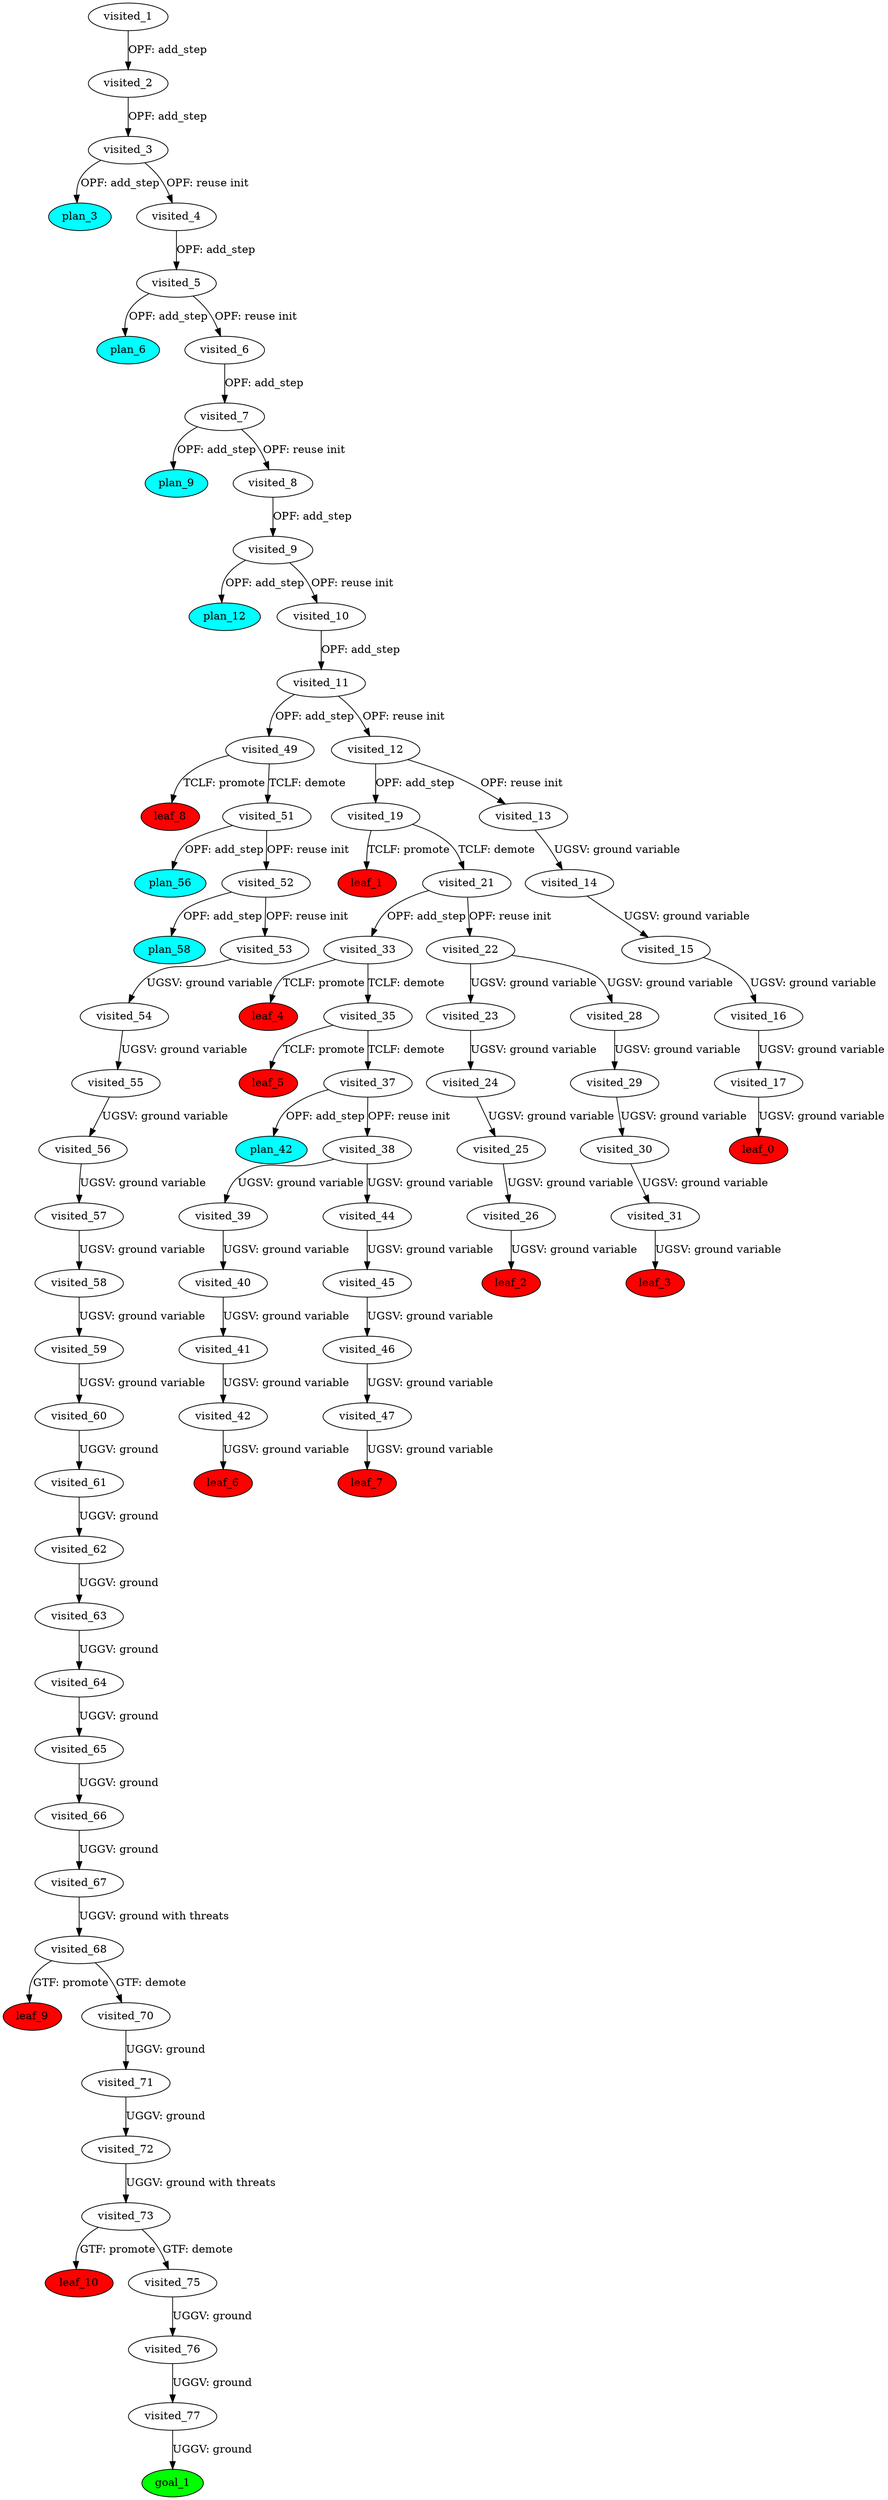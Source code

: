 digraph {
	"77ca6681-fb97-69a9-7bad-e159e9b259ba" [label=plan_0 fillcolor=cyan style=filled]
	"77ca6681-fb97-69a9-7bad-e159e9b259ba" [label=visited_1 fillcolor=white style=filled]
	"a02698ea-985c-756b-ce7d-30e34c8c230e" [label=plan_1 fillcolor=cyan style=filled]
	"77ca6681-fb97-69a9-7bad-e159e9b259ba" -> "a02698ea-985c-756b-ce7d-30e34c8c230e" [label="OPF: add_step"]
	"a02698ea-985c-756b-ce7d-30e34c8c230e" [label=visited_2 fillcolor=white style=filled]
	"6a2619ef-e1d8-864c-2fa4-cc4bbaaef35b" [label=plan_2 fillcolor=cyan style=filled]
	"a02698ea-985c-756b-ce7d-30e34c8c230e" -> "6a2619ef-e1d8-864c-2fa4-cc4bbaaef35b" [label="OPF: add_step"]
	"6a2619ef-e1d8-864c-2fa4-cc4bbaaef35b" [label=visited_3 fillcolor=white style=filled]
	"8d3e1005-e056-6fff-67cc-0ee4dab7fdcc" [label=plan_3 fillcolor=cyan style=filled]
	"6a2619ef-e1d8-864c-2fa4-cc4bbaaef35b" -> "8d3e1005-e056-6fff-67cc-0ee4dab7fdcc" [label="OPF: add_step"]
	"5d8e3949-73a0-2648-f33a-562457102ec2" [label=plan_4 fillcolor=cyan style=filled]
	"6a2619ef-e1d8-864c-2fa4-cc4bbaaef35b" -> "5d8e3949-73a0-2648-f33a-562457102ec2" [label="OPF: reuse init"]
	"5d8e3949-73a0-2648-f33a-562457102ec2" [label=visited_4 fillcolor=white style=filled]
	"1ed460b7-23dc-f810-d4ef-f59d9f9a94d0" [label=plan_5 fillcolor=cyan style=filled]
	"5d8e3949-73a0-2648-f33a-562457102ec2" -> "1ed460b7-23dc-f810-d4ef-f59d9f9a94d0" [label="OPF: add_step"]
	"1ed460b7-23dc-f810-d4ef-f59d9f9a94d0" [label=visited_5 fillcolor=white style=filled]
	"d0219bdf-c557-3873-35a3-dd256525645e" [label=plan_6 fillcolor=cyan style=filled]
	"1ed460b7-23dc-f810-d4ef-f59d9f9a94d0" -> "d0219bdf-c557-3873-35a3-dd256525645e" [label="OPF: add_step"]
	"4ad471e5-5be8-37b9-260c-53811859c275" [label=plan_7 fillcolor=cyan style=filled]
	"1ed460b7-23dc-f810-d4ef-f59d9f9a94d0" -> "4ad471e5-5be8-37b9-260c-53811859c275" [label="OPF: reuse init"]
	"4ad471e5-5be8-37b9-260c-53811859c275" [label=visited_6 fillcolor=white style=filled]
	"f57e6f5d-00e9-6548-7178-0a92e6eeba72" [label=plan_8 fillcolor=cyan style=filled]
	"4ad471e5-5be8-37b9-260c-53811859c275" -> "f57e6f5d-00e9-6548-7178-0a92e6eeba72" [label="OPF: add_step"]
	"f57e6f5d-00e9-6548-7178-0a92e6eeba72" [label=visited_7 fillcolor=white style=filled]
	"554204c2-e0af-e4e0-4bab-057a1690f9ea" [label=plan_9 fillcolor=cyan style=filled]
	"f57e6f5d-00e9-6548-7178-0a92e6eeba72" -> "554204c2-e0af-e4e0-4bab-057a1690f9ea" [label="OPF: add_step"]
	"017b868c-af98-eb89-60fc-f958fabc45ed" [label=plan_10 fillcolor=cyan style=filled]
	"f57e6f5d-00e9-6548-7178-0a92e6eeba72" -> "017b868c-af98-eb89-60fc-f958fabc45ed" [label="OPF: reuse init"]
	"017b868c-af98-eb89-60fc-f958fabc45ed" [label=visited_8 fillcolor=white style=filled]
	"fbc87746-8dd3-6aa5-1886-7bbc212f4f68" [label=plan_11 fillcolor=cyan style=filled]
	"017b868c-af98-eb89-60fc-f958fabc45ed" -> "fbc87746-8dd3-6aa5-1886-7bbc212f4f68" [label="OPF: add_step"]
	"fbc87746-8dd3-6aa5-1886-7bbc212f4f68" [label=visited_9 fillcolor=white style=filled]
	"b9ea38a5-d596-1011-332c-bc014b95a3fe" [label=plan_12 fillcolor=cyan style=filled]
	"fbc87746-8dd3-6aa5-1886-7bbc212f4f68" -> "b9ea38a5-d596-1011-332c-bc014b95a3fe" [label="OPF: add_step"]
	"2a765772-319f-3143-e6c3-5199f0b49011" [label=plan_13 fillcolor=cyan style=filled]
	"fbc87746-8dd3-6aa5-1886-7bbc212f4f68" -> "2a765772-319f-3143-e6c3-5199f0b49011" [label="OPF: reuse init"]
	"2a765772-319f-3143-e6c3-5199f0b49011" [label=visited_10 fillcolor=white style=filled]
	"d944c6ca-551d-8f2b-e5d7-f7d8294bf6ed" [label=plan_14 fillcolor=cyan style=filled]
	"2a765772-319f-3143-e6c3-5199f0b49011" -> "d944c6ca-551d-8f2b-e5d7-f7d8294bf6ed" [label="OPF: add_step"]
	"d944c6ca-551d-8f2b-e5d7-f7d8294bf6ed" [label=visited_11 fillcolor=white style=filled]
	"0b8e2cde-e854-1cec-b93f-d915fa9803ea" [label=plan_15 fillcolor=cyan style=filled]
	"d944c6ca-551d-8f2b-e5d7-f7d8294bf6ed" -> "0b8e2cde-e854-1cec-b93f-d915fa9803ea" [label="OPF: add_step"]
	"30503e38-c166-9242-a3d2-24f847a2746a" [label=plan_16 fillcolor=cyan style=filled]
	"d944c6ca-551d-8f2b-e5d7-f7d8294bf6ed" -> "30503e38-c166-9242-a3d2-24f847a2746a" [label="OPF: reuse init"]
	"30503e38-c166-9242-a3d2-24f847a2746a" [label=visited_12 fillcolor=white style=filled]
	"81fc1d3f-56bd-793e-df15-541168379668" [label=plan_17 fillcolor=cyan style=filled]
	"30503e38-c166-9242-a3d2-24f847a2746a" -> "81fc1d3f-56bd-793e-df15-541168379668" [label="OPF: add_step"]
	"a8478e7d-867d-12a6-8b2b-0a82a5b6e363" [label=plan_18 fillcolor=cyan style=filled]
	"30503e38-c166-9242-a3d2-24f847a2746a" -> "a8478e7d-867d-12a6-8b2b-0a82a5b6e363" [label="OPF: reuse init"]
	"a8478e7d-867d-12a6-8b2b-0a82a5b6e363" [label=visited_13 fillcolor=white style=filled]
	"3e6d9984-3ac5-b757-6669-f5cb6b356836" [label=plan_19 fillcolor=cyan style=filled]
	"a8478e7d-867d-12a6-8b2b-0a82a5b6e363" -> "3e6d9984-3ac5-b757-6669-f5cb6b356836" [label="UGSV: ground variable"]
	"3e6d9984-3ac5-b757-6669-f5cb6b356836" [label=visited_14 fillcolor=white style=filled]
	"cafeb5ed-2f4d-3201-4ca6-66f2d0436d90" [label=plan_20 fillcolor=cyan style=filled]
	"3e6d9984-3ac5-b757-6669-f5cb6b356836" -> "cafeb5ed-2f4d-3201-4ca6-66f2d0436d90" [label="UGSV: ground variable"]
	"cafeb5ed-2f4d-3201-4ca6-66f2d0436d90" [label=visited_15 fillcolor=white style=filled]
	"4274850c-56d3-c165-18ef-67f114eb391f" [label=plan_21 fillcolor=cyan style=filled]
	"cafeb5ed-2f4d-3201-4ca6-66f2d0436d90" -> "4274850c-56d3-c165-18ef-67f114eb391f" [label="UGSV: ground variable"]
	"4274850c-56d3-c165-18ef-67f114eb391f" [label=visited_16 fillcolor=white style=filled]
	"c194a479-0175-01bf-74d0-70c376e1dad3" [label=plan_22 fillcolor=cyan style=filled]
	"4274850c-56d3-c165-18ef-67f114eb391f" -> "c194a479-0175-01bf-74d0-70c376e1dad3" [label="UGSV: ground variable"]
	"c194a479-0175-01bf-74d0-70c376e1dad3" [label=visited_17 fillcolor=white style=filled]
	"12168355-1d23-1447-92e9-16a1aab7f4be" [label=plan_23 fillcolor=cyan style=filled]
	"c194a479-0175-01bf-74d0-70c376e1dad3" -> "12168355-1d23-1447-92e9-16a1aab7f4be" [label="UGSV: ground variable"]
	"12168355-1d23-1447-92e9-16a1aab7f4be" [label=visited_18 fillcolor=white style=filled]
	"12168355-1d23-1447-92e9-16a1aab7f4be" [label=leaf_0 fillcolor=red style=filled]
	"81fc1d3f-56bd-793e-df15-541168379668" [label=visited_19 fillcolor=white style=filled]
	"a49b8476-5f09-f3f3-6dba-40f5df0de66d" [label=plan_24 fillcolor=cyan style=filled]
	"81fc1d3f-56bd-793e-df15-541168379668" -> "a49b8476-5f09-f3f3-6dba-40f5df0de66d" [label="TCLF: promote"]
	"6590d966-7e79-fc00-fcc9-feef45302005" [label=plan_25 fillcolor=cyan style=filled]
	"81fc1d3f-56bd-793e-df15-541168379668" -> "6590d966-7e79-fc00-fcc9-feef45302005" [label="TCLF: demote"]
	"a49b8476-5f09-f3f3-6dba-40f5df0de66d" [label=visited_20 fillcolor=white style=filled]
	"a49b8476-5f09-f3f3-6dba-40f5df0de66d" [label=leaf_1 fillcolor=red style=filled]
	"6590d966-7e79-fc00-fcc9-feef45302005" [label=visited_21 fillcolor=white style=filled]
	"2e76bf9c-fa2b-8231-187b-88da5a763c0a" [label=plan_26 fillcolor=cyan style=filled]
	"6590d966-7e79-fc00-fcc9-feef45302005" -> "2e76bf9c-fa2b-8231-187b-88da5a763c0a" [label="OPF: add_step"]
	"980b63f9-0d7e-a6a9-d88b-ae7736b246b9" [label=plan_27 fillcolor=cyan style=filled]
	"6590d966-7e79-fc00-fcc9-feef45302005" -> "980b63f9-0d7e-a6a9-d88b-ae7736b246b9" [label="OPF: reuse init"]
	"980b63f9-0d7e-a6a9-d88b-ae7736b246b9" [label=visited_22 fillcolor=white style=filled]
	"7ca8008a-4ca1-430e-fce1-e65ed28bcdb0" [label=plan_28 fillcolor=cyan style=filled]
	"980b63f9-0d7e-a6a9-d88b-ae7736b246b9" -> "7ca8008a-4ca1-430e-fce1-e65ed28bcdb0" [label="UGSV: ground variable"]
	"914c59dc-5796-ac30-094d-f20f66af6937" [label=plan_29 fillcolor=cyan style=filled]
	"980b63f9-0d7e-a6a9-d88b-ae7736b246b9" -> "914c59dc-5796-ac30-094d-f20f66af6937" [label="UGSV: ground variable"]
	"7ca8008a-4ca1-430e-fce1-e65ed28bcdb0" [label=visited_23 fillcolor=white style=filled]
	"faffe929-6885-7196-728d-691e6d4998ea" [label=plan_30 fillcolor=cyan style=filled]
	"7ca8008a-4ca1-430e-fce1-e65ed28bcdb0" -> "faffe929-6885-7196-728d-691e6d4998ea" [label="UGSV: ground variable"]
	"faffe929-6885-7196-728d-691e6d4998ea" [label=visited_24 fillcolor=white style=filled]
	"2af3296b-1570-fc6d-6ec8-643cc345d1f2" [label=plan_31 fillcolor=cyan style=filled]
	"faffe929-6885-7196-728d-691e6d4998ea" -> "2af3296b-1570-fc6d-6ec8-643cc345d1f2" [label="UGSV: ground variable"]
	"2af3296b-1570-fc6d-6ec8-643cc345d1f2" [label=visited_25 fillcolor=white style=filled]
	"18fdc0d4-421c-1c0e-4c6c-8ed2ebd8cfc9" [label=plan_32 fillcolor=cyan style=filled]
	"2af3296b-1570-fc6d-6ec8-643cc345d1f2" -> "18fdc0d4-421c-1c0e-4c6c-8ed2ebd8cfc9" [label="UGSV: ground variable"]
	"18fdc0d4-421c-1c0e-4c6c-8ed2ebd8cfc9" [label=visited_26 fillcolor=white style=filled]
	"94d9de10-626b-ebe2-d7e3-fd17947b7b7e" [label=plan_33 fillcolor=cyan style=filled]
	"18fdc0d4-421c-1c0e-4c6c-8ed2ebd8cfc9" -> "94d9de10-626b-ebe2-d7e3-fd17947b7b7e" [label="UGSV: ground variable"]
	"94d9de10-626b-ebe2-d7e3-fd17947b7b7e" [label=visited_27 fillcolor=white style=filled]
	"94d9de10-626b-ebe2-d7e3-fd17947b7b7e" [label=leaf_2 fillcolor=red style=filled]
	"914c59dc-5796-ac30-094d-f20f66af6937" [label=visited_28 fillcolor=white style=filled]
	"9d790e51-d903-93e9-2a3d-e9c4ac184546" [label=plan_34 fillcolor=cyan style=filled]
	"914c59dc-5796-ac30-094d-f20f66af6937" -> "9d790e51-d903-93e9-2a3d-e9c4ac184546" [label="UGSV: ground variable"]
	"9d790e51-d903-93e9-2a3d-e9c4ac184546" [label=visited_29 fillcolor=white style=filled]
	"79334f20-ecfd-af5b-3946-18b0986ce3c4" [label=plan_35 fillcolor=cyan style=filled]
	"9d790e51-d903-93e9-2a3d-e9c4ac184546" -> "79334f20-ecfd-af5b-3946-18b0986ce3c4" [label="UGSV: ground variable"]
	"79334f20-ecfd-af5b-3946-18b0986ce3c4" [label=visited_30 fillcolor=white style=filled]
	"ef335951-84ed-6328-0c35-94d59cf5b27e" [label=plan_36 fillcolor=cyan style=filled]
	"79334f20-ecfd-af5b-3946-18b0986ce3c4" -> "ef335951-84ed-6328-0c35-94d59cf5b27e" [label="UGSV: ground variable"]
	"ef335951-84ed-6328-0c35-94d59cf5b27e" [label=visited_31 fillcolor=white style=filled]
	"b03b1bb7-640a-9390-b3a8-df5e148c5b22" [label=plan_37 fillcolor=cyan style=filled]
	"ef335951-84ed-6328-0c35-94d59cf5b27e" -> "b03b1bb7-640a-9390-b3a8-df5e148c5b22" [label="UGSV: ground variable"]
	"b03b1bb7-640a-9390-b3a8-df5e148c5b22" [label=visited_32 fillcolor=white style=filled]
	"b03b1bb7-640a-9390-b3a8-df5e148c5b22" [label=leaf_3 fillcolor=red style=filled]
	"2e76bf9c-fa2b-8231-187b-88da5a763c0a" [label=visited_33 fillcolor=white style=filled]
	"72b118d2-d1da-b0ff-c755-5403437b4019" [label=plan_38 fillcolor=cyan style=filled]
	"2e76bf9c-fa2b-8231-187b-88da5a763c0a" -> "72b118d2-d1da-b0ff-c755-5403437b4019" [label="TCLF: promote"]
	"d57097e6-6fd4-260a-fca5-2a0786302ad7" [label=plan_39 fillcolor=cyan style=filled]
	"2e76bf9c-fa2b-8231-187b-88da5a763c0a" -> "d57097e6-6fd4-260a-fca5-2a0786302ad7" [label="TCLF: demote"]
	"72b118d2-d1da-b0ff-c755-5403437b4019" [label=visited_34 fillcolor=white style=filled]
	"72b118d2-d1da-b0ff-c755-5403437b4019" [label=leaf_4 fillcolor=red style=filled]
	"d57097e6-6fd4-260a-fca5-2a0786302ad7" [label=visited_35 fillcolor=white style=filled]
	"330c6855-734d-7bc5-eab6-15cd8697dcad" [label=plan_40 fillcolor=cyan style=filled]
	"d57097e6-6fd4-260a-fca5-2a0786302ad7" -> "330c6855-734d-7bc5-eab6-15cd8697dcad" [label="TCLF: promote"]
	"10351edf-751f-8804-00d4-daf42193657e" [label=plan_41 fillcolor=cyan style=filled]
	"d57097e6-6fd4-260a-fca5-2a0786302ad7" -> "10351edf-751f-8804-00d4-daf42193657e" [label="TCLF: demote"]
	"330c6855-734d-7bc5-eab6-15cd8697dcad" [label=visited_36 fillcolor=white style=filled]
	"330c6855-734d-7bc5-eab6-15cd8697dcad" [label=leaf_5 fillcolor=red style=filled]
	"10351edf-751f-8804-00d4-daf42193657e" [label=visited_37 fillcolor=white style=filled]
	"18dd7bdd-f9c5-257d-162f-5992882a4968" [label=plan_42 fillcolor=cyan style=filled]
	"10351edf-751f-8804-00d4-daf42193657e" -> "18dd7bdd-f9c5-257d-162f-5992882a4968" [label="OPF: add_step"]
	"e33cea03-b7c1-394a-4c9a-62759543c8ae" [label=plan_43 fillcolor=cyan style=filled]
	"10351edf-751f-8804-00d4-daf42193657e" -> "e33cea03-b7c1-394a-4c9a-62759543c8ae" [label="OPF: reuse init"]
	"e33cea03-b7c1-394a-4c9a-62759543c8ae" [label=visited_38 fillcolor=white style=filled]
	"a2048167-88c1-c990-9a00-dc1cb2c1b2e1" [label=plan_44 fillcolor=cyan style=filled]
	"e33cea03-b7c1-394a-4c9a-62759543c8ae" -> "a2048167-88c1-c990-9a00-dc1cb2c1b2e1" [label="UGSV: ground variable"]
	"1f1300c0-c9dc-53aa-a819-40bd51816c0f" [label=plan_45 fillcolor=cyan style=filled]
	"e33cea03-b7c1-394a-4c9a-62759543c8ae" -> "1f1300c0-c9dc-53aa-a819-40bd51816c0f" [label="UGSV: ground variable"]
	"a2048167-88c1-c990-9a00-dc1cb2c1b2e1" [label=visited_39 fillcolor=white style=filled]
	"7b253660-ea46-89ca-1f45-89fcd8b54d41" [label=plan_46 fillcolor=cyan style=filled]
	"a2048167-88c1-c990-9a00-dc1cb2c1b2e1" -> "7b253660-ea46-89ca-1f45-89fcd8b54d41" [label="UGSV: ground variable"]
	"7b253660-ea46-89ca-1f45-89fcd8b54d41" [label=visited_40 fillcolor=white style=filled]
	"e4dd5b35-2450-f447-218b-8dbb4fbebd09" [label=plan_47 fillcolor=cyan style=filled]
	"7b253660-ea46-89ca-1f45-89fcd8b54d41" -> "e4dd5b35-2450-f447-218b-8dbb4fbebd09" [label="UGSV: ground variable"]
	"e4dd5b35-2450-f447-218b-8dbb4fbebd09" [label=visited_41 fillcolor=white style=filled]
	"ae00bf9d-861b-4490-2a9b-b1edd5ad1c06" [label=plan_48 fillcolor=cyan style=filled]
	"e4dd5b35-2450-f447-218b-8dbb4fbebd09" -> "ae00bf9d-861b-4490-2a9b-b1edd5ad1c06" [label="UGSV: ground variable"]
	"ae00bf9d-861b-4490-2a9b-b1edd5ad1c06" [label=visited_42 fillcolor=white style=filled]
	"a4be23f0-90d2-6d99-805f-0abfcd4c8414" [label=plan_49 fillcolor=cyan style=filled]
	"ae00bf9d-861b-4490-2a9b-b1edd5ad1c06" -> "a4be23f0-90d2-6d99-805f-0abfcd4c8414" [label="UGSV: ground variable"]
	"a4be23f0-90d2-6d99-805f-0abfcd4c8414" [label=visited_43 fillcolor=white style=filled]
	"a4be23f0-90d2-6d99-805f-0abfcd4c8414" [label=leaf_6 fillcolor=red style=filled]
	"1f1300c0-c9dc-53aa-a819-40bd51816c0f" [label=visited_44 fillcolor=white style=filled]
	"587d52b4-3c63-dfca-be48-34fc0ca90fd2" [label=plan_50 fillcolor=cyan style=filled]
	"1f1300c0-c9dc-53aa-a819-40bd51816c0f" -> "587d52b4-3c63-dfca-be48-34fc0ca90fd2" [label="UGSV: ground variable"]
	"587d52b4-3c63-dfca-be48-34fc0ca90fd2" [label=visited_45 fillcolor=white style=filled]
	"91077679-8e7b-0c2c-165a-d69ee89f396f" [label=plan_51 fillcolor=cyan style=filled]
	"587d52b4-3c63-dfca-be48-34fc0ca90fd2" -> "91077679-8e7b-0c2c-165a-d69ee89f396f" [label="UGSV: ground variable"]
	"91077679-8e7b-0c2c-165a-d69ee89f396f" [label=visited_46 fillcolor=white style=filled]
	"66eaa797-4155-f44b-2def-7f93edc9ebbb" [label=plan_52 fillcolor=cyan style=filled]
	"91077679-8e7b-0c2c-165a-d69ee89f396f" -> "66eaa797-4155-f44b-2def-7f93edc9ebbb" [label="UGSV: ground variable"]
	"66eaa797-4155-f44b-2def-7f93edc9ebbb" [label=visited_47 fillcolor=white style=filled]
	"26940b74-f69e-1dd8-dcbf-d026e392442a" [label=plan_53 fillcolor=cyan style=filled]
	"66eaa797-4155-f44b-2def-7f93edc9ebbb" -> "26940b74-f69e-1dd8-dcbf-d026e392442a" [label="UGSV: ground variable"]
	"26940b74-f69e-1dd8-dcbf-d026e392442a" [label=visited_48 fillcolor=white style=filled]
	"26940b74-f69e-1dd8-dcbf-d026e392442a" [label=leaf_7 fillcolor=red style=filled]
	"0b8e2cde-e854-1cec-b93f-d915fa9803ea" [label=visited_49 fillcolor=white style=filled]
	"a3c444b5-f4a1-1622-cc01-9145b9e1b4ca" [label=plan_54 fillcolor=cyan style=filled]
	"0b8e2cde-e854-1cec-b93f-d915fa9803ea" -> "a3c444b5-f4a1-1622-cc01-9145b9e1b4ca" [label="TCLF: promote"]
	"667d3564-2dbe-f949-e6ae-221675233adb" [label=plan_55 fillcolor=cyan style=filled]
	"0b8e2cde-e854-1cec-b93f-d915fa9803ea" -> "667d3564-2dbe-f949-e6ae-221675233adb" [label="TCLF: demote"]
	"a3c444b5-f4a1-1622-cc01-9145b9e1b4ca" [label=visited_50 fillcolor=white style=filled]
	"a3c444b5-f4a1-1622-cc01-9145b9e1b4ca" [label=leaf_8 fillcolor=red style=filled]
	"667d3564-2dbe-f949-e6ae-221675233adb" [label=visited_51 fillcolor=white style=filled]
	"19a7c4b1-3a5c-532e-df34-3a20c650a8d4" [label=plan_56 fillcolor=cyan style=filled]
	"667d3564-2dbe-f949-e6ae-221675233adb" -> "19a7c4b1-3a5c-532e-df34-3a20c650a8d4" [label="OPF: add_step"]
	"7c3812d8-e91b-dfdc-80b2-c62c886572e6" [label=plan_57 fillcolor=cyan style=filled]
	"667d3564-2dbe-f949-e6ae-221675233adb" -> "7c3812d8-e91b-dfdc-80b2-c62c886572e6" [label="OPF: reuse init"]
	"7c3812d8-e91b-dfdc-80b2-c62c886572e6" [label=visited_52 fillcolor=white style=filled]
	"a9af3a05-9f7c-8651-f2af-f20365fdd025" [label=plan_58 fillcolor=cyan style=filled]
	"7c3812d8-e91b-dfdc-80b2-c62c886572e6" -> "a9af3a05-9f7c-8651-f2af-f20365fdd025" [label="OPF: add_step"]
	"88a11531-e263-cf76-cb9b-d74984ad6c24" [label=plan_59 fillcolor=cyan style=filled]
	"7c3812d8-e91b-dfdc-80b2-c62c886572e6" -> "88a11531-e263-cf76-cb9b-d74984ad6c24" [label="OPF: reuse init"]
	"88a11531-e263-cf76-cb9b-d74984ad6c24" [label=visited_53 fillcolor=white style=filled]
	"d82c39bc-e536-96d8-1a46-73ec78237588" [label=plan_60 fillcolor=cyan style=filled]
	"88a11531-e263-cf76-cb9b-d74984ad6c24" -> "d82c39bc-e536-96d8-1a46-73ec78237588" [label="UGSV: ground variable"]
	"d82c39bc-e536-96d8-1a46-73ec78237588" [label=visited_54 fillcolor=white style=filled]
	"9edf75e8-d661-1081-2965-1ed76eb53a06" [label=plan_61 fillcolor=cyan style=filled]
	"d82c39bc-e536-96d8-1a46-73ec78237588" -> "9edf75e8-d661-1081-2965-1ed76eb53a06" [label="UGSV: ground variable"]
	"9edf75e8-d661-1081-2965-1ed76eb53a06" [label=visited_55 fillcolor=white style=filled]
	"80f7360d-4d66-ea8e-ea90-5ba45facc09e" [label=plan_62 fillcolor=cyan style=filled]
	"9edf75e8-d661-1081-2965-1ed76eb53a06" -> "80f7360d-4d66-ea8e-ea90-5ba45facc09e" [label="UGSV: ground variable"]
	"80f7360d-4d66-ea8e-ea90-5ba45facc09e" [label=visited_56 fillcolor=white style=filled]
	"4454e7f1-1e2c-1a1e-696f-98a44145fd23" [label=plan_63 fillcolor=cyan style=filled]
	"80f7360d-4d66-ea8e-ea90-5ba45facc09e" -> "4454e7f1-1e2c-1a1e-696f-98a44145fd23" [label="UGSV: ground variable"]
	"4454e7f1-1e2c-1a1e-696f-98a44145fd23" [label=visited_57 fillcolor=white style=filled]
	"ce0dfb62-fbe5-774d-3eab-fda283b3a8f1" [label=plan_64 fillcolor=cyan style=filled]
	"4454e7f1-1e2c-1a1e-696f-98a44145fd23" -> "ce0dfb62-fbe5-774d-3eab-fda283b3a8f1" [label="UGSV: ground variable"]
	"ce0dfb62-fbe5-774d-3eab-fda283b3a8f1" [label=visited_58 fillcolor=white style=filled]
	"b8f3108b-67a9-4d9b-5a3b-081da1501014" [label=plan_65 fillcolor=cyan style=filled]
	"ce0dfb62-fbe5-774d-3eab-fda283b3a8f1" -> "b8f3108b-67a9-4d9b-5a3b-081da1501014" [label="UGSV: ground variable"]
	"b8f3108b-67a9-4d9b-5a3b-081da1501014" [label=visited_59 fillcolor=white style=filled]
	"ce5e9e60-6f43-cd77-1f54-6fb00b4cfbb4" [label=plan_66 fillcolor=cyan style=filled]
	"b8f3108b-67a9-4d9b-5a3b-081da1501014" -> "ce5e9e60-6f43-cd77-1f54-6fb00b4cfbb4" [label="UGSV: ground variable"]
	"ce5e9e60-6f43-cd77-1f54-6fb00b4cfbb4" [label=visited_60 fillcolor=white style=filled]
	"745b6cc3-69e5-918c-c2cb-dfddeb01bebd" [label=plan_67 fillcolor=cyan style=filled]
	"ce5e9e60-6f43-cd77-1f54-6fb00b4cfbb4" -> "745b6cc3-69e5-918c-c2cb-dfddeb01bebd" [label="UGGV: ground"]
	"745b6cc3-69e5-918c-c2cb-dfddeb01bebd" [label=visited_61 fillcolor=white style=filled]
	"86d6dc2f-7080-e20d-c8fb-a112fac5f845" [label=plan_68 fillcolor=cyan style=filled]
	"745b6cc3-69e5-918c-c2cb-dfddeb01bebd" -> "86d6dc2f-7080-e20d-c8fb-a112fac5f845" [label="UGGV: ground"]
	"86d6dc2f-7080-e20d-c8fb-a112fac5f845" [label=visited_62 fillcolor=white style=filled]
	"bbba8321-3b16-c41d-553b-7db79a74d230" [label=plan_69 fillcolor=cyan style=filled]
	"86d6dc2f-7080-e20d-c8fb-a112fac5f845" -> "bbba8321-3b16-c41d-553b-7db79a74d230" [label="UGGV: ground"]
	"bbba8321-3b16-c41d-553b-7db79a74d230" [label=visited_63 fillcolor=white style=filled]
	"73552401-9e3c-5f31-4e91-c9f8231b392c" [label=plan_70 fillcolor=cyan style=filled]
	"bbba8321-3b16-c41d-553b-7db79a74d230" -> "73552401-9e3c-5f31-4e91-c9f8231b392c" [label="UGGV: ground"]
	"73552401-9e3c-5f31-4e91-c9f8231b392c" [label=visited_64 fillcolor=white style=filled]
	"3722b4a6-cc83-0a36-5609-ee46c426dd17" [label=plan_71 fillcolor=cyan style=filled]
	"73552401-9e3c-5f31-4e91-c9f8231b392c" -> "3722b4a6-cc83-0a36-5609-ee46c426dd17" [label="UGGV: ground"]
	"3722b4a6-cc83-0a36-5609-ee46c426dd17" [label=visited_65 fillcolor=white style=filled]
	"3a19bc5f-0a8c-098f-358f-0f429cf7ea27" [label=plan_72 fillcolor=cyan style=filled]
	"3722b4a6-cc83-0a36-5609-ee46c426dd17" -> "3a19bc5f-0a8c-098f-358f-0f429cf7ea27" [label="UGGV: ground"]
	"3a19bc5f-0a8c-098f-358f-0f429cf7ea27" [label=visited_66 fillcolor=white style=filled]
	"13692b61-eea1-6f8c-6407-86c2a4352372" [label=plan_73 fillcolor=cyan style=filled]
	"3a19bc5f-0a8c-098f-358f-0f429cf7ea27" -> "13692b61-eea1-6f8c-6407-86c2a4352372" [label="UGGV: ground"]
	"13692b61-eea1-6f8c-6407-86c2a4352372" [label=visited_67 fillcolor=white style=filled]
	"bb45440c-60c9-5b63-203a-339935633517" [label=plan_74 fillcolor=cyan style=filled]
	"13692b61-eea1-6f8c-6407-86c2a4352372" -> "bb45440c-60c9-5b63-203a-339935633517" [label="UGGV: ground with threats"]
	"bb45440c-60c9-5b63-203a-339935633517" [label=visited_68 fillcolor=white style=filled]
	"8ab056e9-c8de-3d95-3f76-4b41058709ef" [label=plan_75 fillcolor=cyan style=filled]
	"bb45440c-60c9-5b63-203a-339935633517" -> "8ab056e9-c8de-3d95-3f76-4b41058709ef" [label="GTF: promote"]
	"bd61f49a-b019-34ed-edb4-7a57ecea9809" [label=plan_76 fillcolor=cyan style=filled]
	"bb45440c-60c9-5b63-203a-339935633517" -> "bd61f49a-b019-34ed-edb4-7a57ecea9809" [label="GTF: demote"]
	"8ab056e9-c8de-3d95-3f76-4b41058709ef" [label=visited_69 fillcolor=white style=filled]
	"8ab056e9-c8de-3d95-3f76-4b41058709ef" [label=leaf_9 fillcolor=red style=filled]
	"bd61f49a-b019-34ed-edb4-7a57ecea9809" [label=visited_70 fillcolor=white style=filled]
	"a1e3ba31-1c94-2928-fbfd-6b8765a6db98" [label=plan_77 fillcolor=cyan style=filled]
	"bd61f49a-b019-34ed-edb4-7a57ecea9809" -> "a1e3ba31-1c94-2928-fbfd-6b8765a6db98" [label="UGGV: ground"]
	"a1e3ba31-1c94-2928-fbfd-6b8765a6db98" [label=visited_71 fillcolor=white style=filled]
	"e103f40a-7039-ac54-b8ad-0d715f034080" [label=plan_78 fillcolor=cyan style=filled]
	"a1e3ba31-1c94-2928-fbfd-6b8765a6db98" -> "e103f40a-7039-ac54-b8ad-0d715f034080" [label="UGGV: ground"]
	"e103f40a-7039-ac54-b8ad-0d715f034080" [label=visited_72 fillcolor=white style=filled]
	"f8bf7eb0-de0f-0854-21e9-93d1fbf8ebdc" [label=plan_79 fillcolor=cyan style=filled]
	"e103f40a-7039-ac54-b8ad-0d715f034080" -> "f8bf7eb0-de0f-0854-21e9-93d1fbf8ebdc" [label="UGGV: ground with threats"]
	"f8bf7eb0-de0f-0854-21e9-93d1fbf8ebdc" [label=visited_73 fillcolor=white style=filled]
	"307404df-bd72-678d-f243-9887d6f4ab87" [label=plan_80 fillcolor=cyan style=filled]
	"f8bf7eb0-de0f-0854-21e9-93d1fbf8ebdc" -> "307404df-bd72-678d-f243-9887d6f4ab87" [label="GTF: promote"]
	"331f6e0e-88f9-a694-6498-e236dd71f167" [label=plan_81 fillcolor=cyan style=filled]
	"f8bf7eb0-de0f-0854-21e9-93d1fbf8ebdc" -> "331f6e0e-88f9-a694-6498-e236dd71f167" [label="GTF: demote"]
	"307404df-bd72-678d-f243-9887d6f4ab87" [label=visited_74 fillcolor=white style=filled]
	"307404df-bd72-678d-f243-9887d6f4ab87" [label=leaf_10 fillcolor=red style=filled]
	"331f6e0e-88f9-a694-6498-e236dd71f167" [label=visited_75 fillcolor=white style=filled]
	"02306382-8644-833e-bc8b-6970730d2c44" [label=plan_82 fillcolor=cyan style=filled]
	"331f6e0e-88f9-a694-6498-e236dd71f167" -> "02306382-8644-833e-bc8b-6970730d2c44" [label="UGGV: ground"]
	"02306382-8644-833e-bc8b-6970730d2c44" [label=visited_76 fillcolor=white style=filled]
	"145df5f4-73bd-c17c-37f5-a6c9acadb6d9" [label=plan_83 fillcolor=cyan style=filled]
	"02306382-8644-833e-bc8b-6970730d2c44" -> "145df5f4-73bd-c17c-37f5-a6c9acadb6d9" [label="UGGV: ground"]
	"145df5f4-73bd-c17c-37f5-a6c9acadb6d9" [label=visited_77 fillcolor=white style=filled]
	"6eed692b-8cc2-b0c5-12a1-9abf77a16e68" [label=plan_84 fillcolor=cyan style=filled]
	"145df5f4-73bd-c17c-37f5-a6c9acadb6d9" -> "6eed692b-8cc2-b0c5-12a1-9abf77a16e68" [label="UGGV: ground"]
	"6eed692b-8cc2-b0c5-12a1-9abf77a16e68" [label=visited_78 fillcolor=white style=filled]
	"6eed692b-8cc2-b0c5-12a1-9abf77a16e68" [label=goal_1 fillcolor=green style=filled]
}
